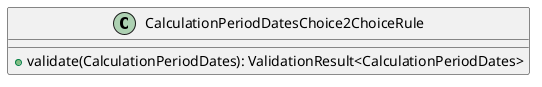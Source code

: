 @startuml

    class CalculationPeriodDatesChoice2ChoiceRule [[CalculationPeriodDatesChoice2ChoiceRule.html]] {
        +validate(CalculationPeriodDates): ValidationResult<CalculationPeriodDates>
    }

@enduml
